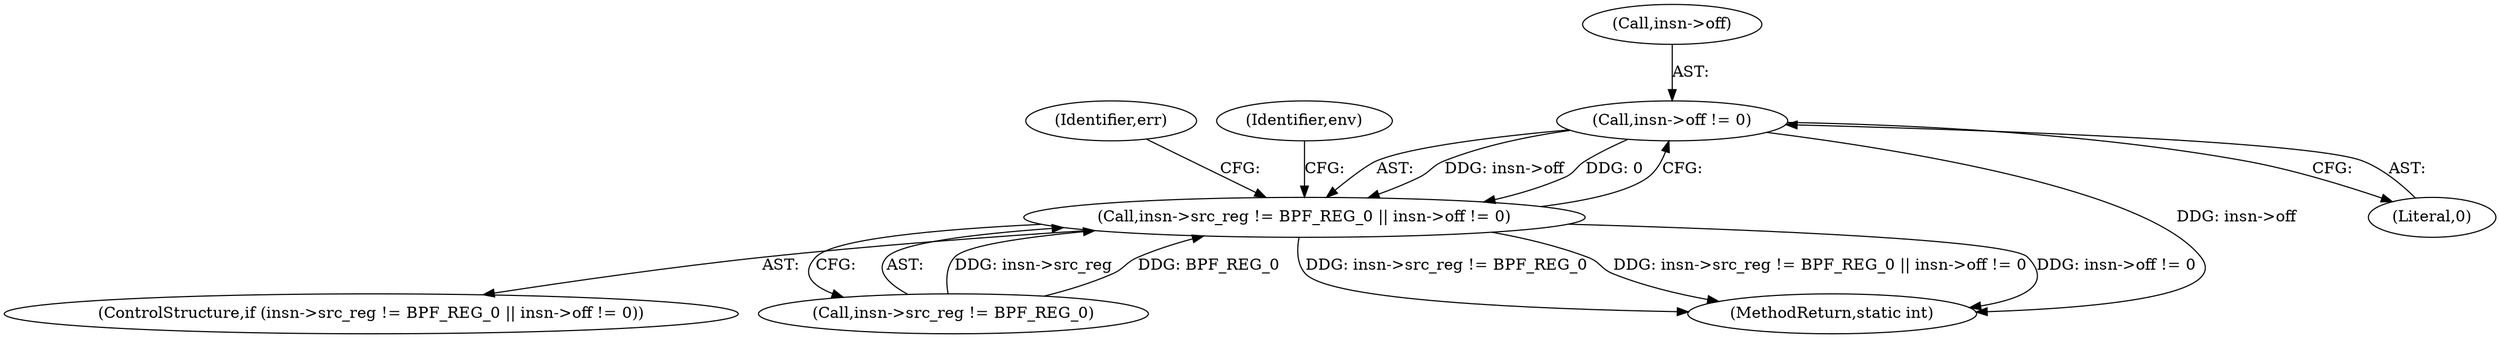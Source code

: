 digraph "0_linux_0c17d1d2c61936401f4702e1846e2c19b200f958_0@pointer" {
"1000314" [label="(Call,insn->off != 0)"];
"1000308" [label="(Call,insn->src_reg != BPF_REG_0 || insn->off != 0)"];
"1000308" [label="(Call,insn->src_reg != BPF_REG_0 || insn->off != 0)"];
"1000327" [label="(Identifier,err)"];
"1000315" [label="(Call,insn->off)"];
"1000307" [label="(ControlStructure,if (insn->src_reg != BPF_REG_0 || insn->off != 0))"];
"1000309" [label="(Call,insn->src_reg != BPF_REG_0)"];
"1000321" [label="(Identifier,env)"];
"1000634" [label="(MethodReturn,static int)"];
"1000314" [label="(Call,insn->off != 0)"];
"1000318" [label="(Literal,0)"];
"1000314" -> "1000308"  [label="AST: "];
"1000314" -> "1000318"  [label="CFG: "];
"1000315" -> "1000314"  [label="AST: "];
"1000318" -> "1000314"  [label="AST: "];
"1000308" -> "1000314"  [label="CFG: "];
"1000314" -> "1000634"  [label="DDG: insn->off"];
"1000314" -> "1000308"  [label="DDG: insn->off"];
"1000314" -> "1000308"  [label="DDG: 0"];
"1000308" -> "1000307"  [label="AST: "];
"1000308" -> "1000309"  [label="CFG: "];
"1000309" -> "1000308"  [label="AST: "];
"1000321" -> "1000308"  [label="CFG: "];
"1000327" -> "1000308"  [label="CFG: "];
"1000308" -> "1000634"  [label="DDG: insn->src_reg != BPF_REG_0"];
"1000308" -> "1000634"  [label="DDG: insn->src_reg != BPF_REG_0 || insn->off != 0"];
"1000308" -> "1000634"  [label="DDG: insn->off != 0"];
"1000309" -> "1000308"  [label="DDG: insn->src_reg"];
"1000309" -> "1000308"  [label="DDG: BPF_REG_0"];
}
